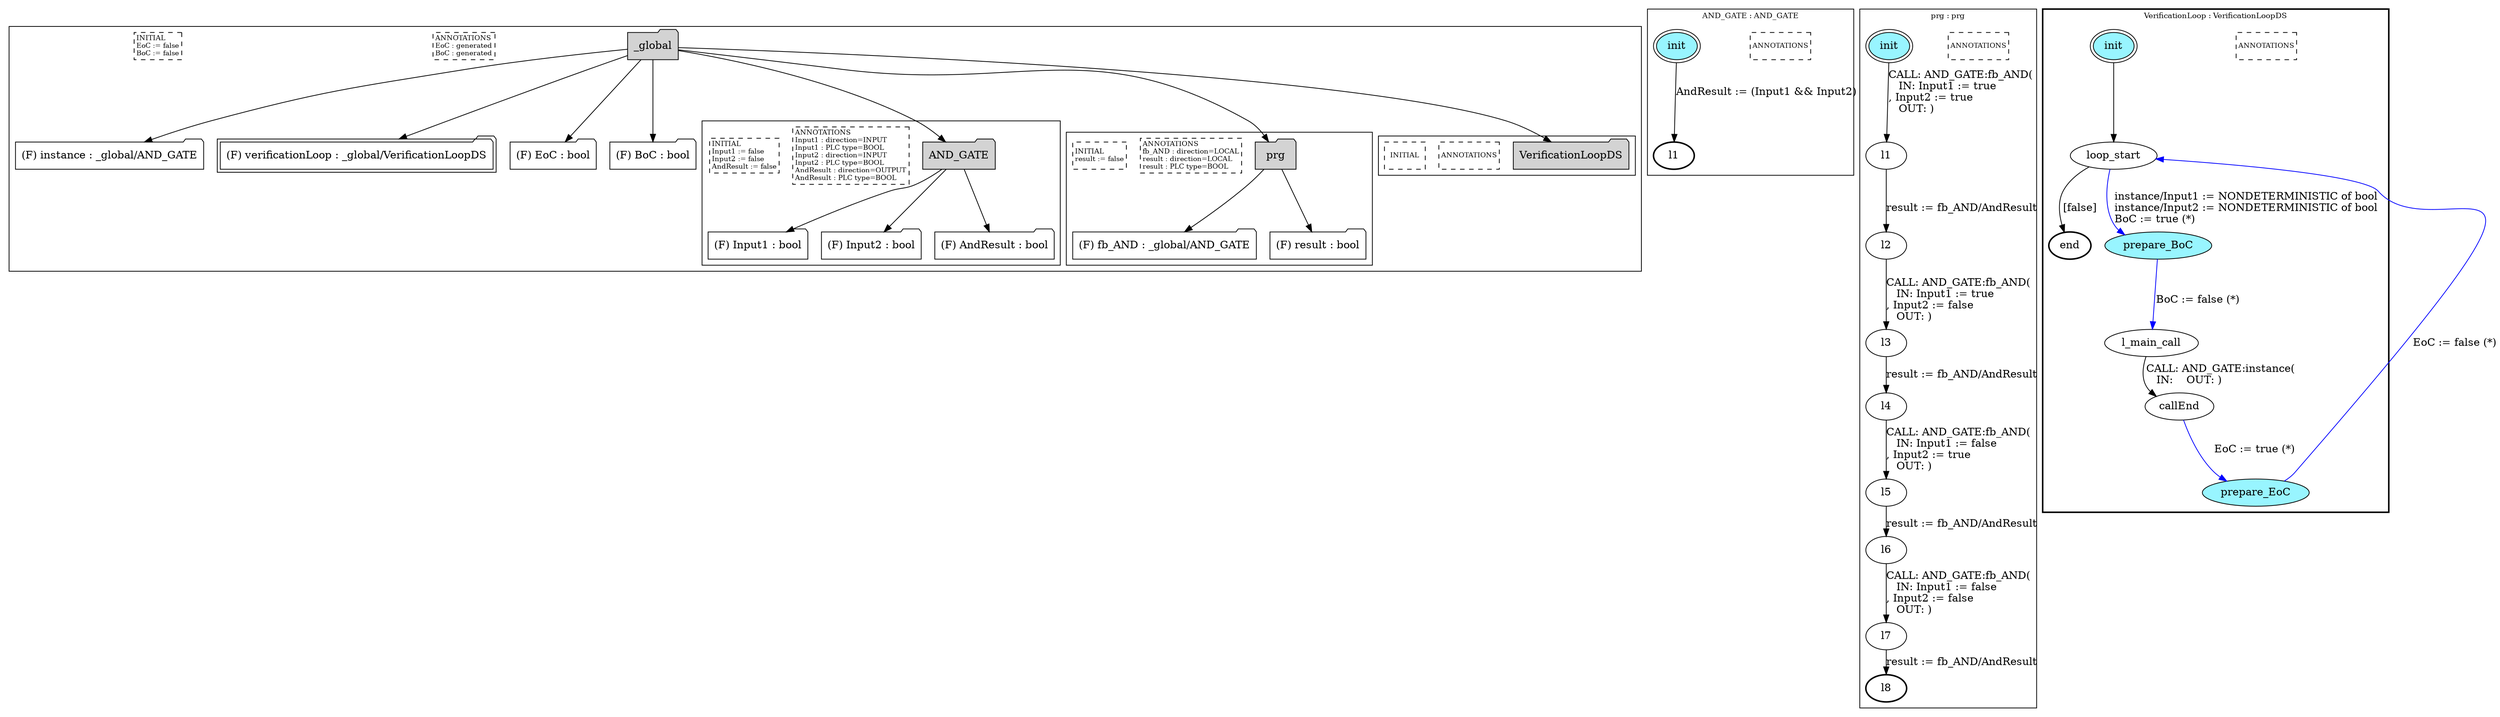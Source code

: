 digraph G {
	subgraph cluster__global1470523336 {
		node [shape="folder", style="filled"];
		//label="_global";
		_global1470523336 [label="_global"];
		_global1470523336 -> instance1374359172;
		instance1374359172 [label = "(F) instance : _global/AND_GATE", fillcolor="white" ];
		_global1470523336 -> verificationLoop1407795127;
		verificationLoop1407795127 [label = "(F) verificationLoop : _global/VerificationLoopDS", fillcolor="white" , peripheries=2];
		_global1470523336 -> EoC622955085;
		EoC622955085 [label = "(F) EoC : bool", fillcolor="white" ];
		_global1470523336 -> BoC1580727170;
		BoC1580727170 [label = "(F) BoC : bool", fillcolor="white" ];
		_global1470523336 -> AND_GATE1898763731;
		subgraph cluster_AND_GATE1898763731 {
			node [shape="folder", style="filled"];
			//label="AND_GATE";
			AND_GATE1898763731 [label="AND_GATE"];
			AND_GATE1898763731 -> Input11566578738;
			Input11566578738 [label = "(F) Input1 : bool", fillcolor="white" ];
			AND_GATE1898763731 -> Input21678516587;
			Input21678516587 [label = "(F) Input2 : bool", fillcolor="white" ];
			AND_GATE1898763731 -> AndResult1159206653;
			AndResult1159206653 [label = "(F) AndResult : bool", fillcolor="white" ];
			
			annotations_pseudonode_AND_GATE1898763731 [
				label="ANNOTATIONS\lInput1 : direction=INPUT\lInput1 : PLC type=BOOL\lInput2 : direction=INPUT\lInput2 : PLC type=BOOL\lAndResult : direction=OUTPUT\lAndResult : PLC type=BOOL\l",
				fontsize=9, margin="0.04,0.04", fillcolor="white", shape="rectangle", style="dashed"];
			initamt_pseudonode_AND_GATE1898763731 [
				label="INITIAL\lInput1 := false\lInput2 := false\lAndResult := false\l",
				fontsize=9, margin="0.04,0.04", fillcolor="lightyellow", shape="rectangle", style="dashed"];
		}
		_global1470523336 -> prg952590825;
		subgraph cluster_prg952590825 {
			node [shape="folder", style="filled"];
			//label="prg";
			prg952590825 [label="prg"];
			prg952590825 -> fb_AND171672975;
			fb_AND171672975 [label = "(F) fb_AND : _global/AND_GATE", fillcolor="white" ];
			prg952590825 -> result1924403079;
			result1924403079 [label = "(F) result : bool", fillcolor="white" ];
			
			annotations_pseudonode_prg952590825 [
				label="ANNOTATIONS\lfb_AND : direction=LOCAL\lresult : direction=LOCAL\lresult : PLC type=BOOL\l",
				fontsize=9, margin="0.04,0.04", fillcolor="white", shape="rectangle", style="dashed"];
			initamt_pseudonode_prg952590825 [
				label="INITIAL\lresult := false\l",
				fontsize=9, margin="0.04,0.04", fillcolor="lightyellow", shape="rectangle", style="dashed"];
		}
		_global1470523336 -> VerificationLoopDS1318348444;
		subgraph cluster_VerificationLoopDS1318348444 {
			node [shape="folder", style="filled"];
			//label="VerificationLoopDS";
			VerificationLoopDS1318348444 [label="VerificationLoopDS"];
			
			annotations_pseudonode_VerificationLoopDS1318348444 [
				label="ANNOTATIONS",
				fontsize=9, margin="0.04,0.04", fillcolor="white", shape="rectangle", style="dashed"];
			initamt_pseudonode_VerificationLoopDS1318348444 [
				label="INITIAL",
				fontsize=9, margin="0.04,0.04", fillcolor="lightyellow", shape="rectangle", style="dashed"];
		}
		
		annotations_pseudonode__global1470523336 [
			label="ANNOTATIONS\lEoC : generated\lBoC : generated\l",
			fontsize=9, margin="0.04,0.04", fillcolor="white", shape="rectangle", style="dashed"];
		initamt_pseudonode__global1470523336 [
			label="INITIAL\lEoC := false\lBoC := false\l",
			fontsize=9, margin="0.04,0.04", fillcolor="lightyellow", shape="rectangle", style="dashed"];
	}
	subgraph clusterAND_GATE {
		node [style="filled"];
		color="black";
		fontsize=10;
		ranksep=0.4;
		
		label="AND_GATE : AND_GATE";
		
		annotations_pseudonode_AND_GATE [
			label="ANNOTATIONS",
			fontsize=9, margin="0.04,0.04", fillcolor="white", shape="rectangle", style="dashed"];
		
		init_AND_GATE [label="init", color="black", fillcolor="cadetblue1", peripheries=2, shape="ellipse"];
		l1_AND_GATE [label="l1", color="black", fillcolor="white", style=bold, shape="ellipse"];
		init_AND_GATE -> l1_AND_GATE [color="black", label="AndResult := (Input1 && Input2)"];
	}
	subgraph clusterprg {
		node [style="filled"];
		color="black";
		fontsize=10;
		ranksep=0.4;
		
		label="prg : prg";
		
		annotations_pseudonode_prg [
			label="ANNOTATIONS",
			fontsize=9, margin="0.04,0.04", fillcolor="white", shape="rectangle", style="dashed"];
		
		init_prg [label="init", color="black", fillcolor="cadetblue1", peripheries=2, shape="ellipse"];
		l1_prg [label="l1", color="black", fillcolor="white", shape="ellipse"];
		l2_prg [label="l2", color="black", fillcolor="white", shape="ellipse"];
		l3_prg [label="l3", color="black", fillcolor="white", shape="ellipse"];
		l4_prg [label="l4", color="black", fillcolor="white", shape="ellipse"];
		l5_prg [label="l5", color="black", fillcolor="white", shape="ellipse"];
		l6_prg [label="l6", color="black", fillcolor="white", shape="ellipse"];
		l7_prg [label="l7", color="black", fillcolor="white", shape="ellipse"];
		l8_prg [label="l8", color="black", fillcolor="white", style=bold, shape="ellipse"];
		init_prg -> l1_prg [color="black", label="CALL: AND_GATE:fb_AND(\l   IN: Input1 := true\l, Input2 := true\l   OUT: )\l"];
		l1_prg -> l2_prg [color="black", label="result := fb_AND/AndResult"];
		l2_prg -> l3_prg [color="black", label="CALL: AND_GATE:fb_AND(\l   IN: Input1 := true\l, Input2 := false\l   OUT: )\l"];
		l3_prg -> l4_prg [color="black", label="result := fb_AND/AndResult"];
		l4_prg -> l5_prg [color="black", label="CALL: AND_GATE:fb_AND(\l   IN: Input1 := false\l, Input2 := true\l   OUT: )\l"];
		l5_prg -> l6_prg [color="black", label="result := fb_AND/AndResult"];
		l6_prg -> l7_prg [color="black", label="CALL: AND_GATE:fb_AND(\l   IN: Input1 := false\l, Input2 := false\l   OUT: )\l"];
		l7_prg -> l8_prg [color="black", label="result := fb_AND/AndResult"];
	}
	subgraph clusterVerificationLoop {
		node [style="filled"];
		style=bold;
		color="black";
		fontsize=10;
		ranksep=0.4;
		
		label="VerificationLoop : VerificationLoopDS";
		
		annotations_pseudonode_VerificationLoop [
			label="ANNOTATIONS",
			fontsize=9, margin="0.04,0.04", fillcolor="white", shape="rectangle", style="dashed"];
		
		init_VerificationLoop [label="init", color="black", fillcolor="cadetblue1", peripheries=2, shape="ellipse"];
		end_VerificationLoop [label="end", color="black", fillcolor="cadetblue1", style=bold, shape="ellipse"];
		loop_start_VerificationLoop [label="loop_start", color="black", fillcolor="white", shape="ellipse"];
		prepare_BoC_VerificationLoop [label="prepare_BoC", color="black", fillcolor="cadetblue1", shape="ellipse"];
		l_main_call_VerificationLoop [label="l_main_call", color="black", fillcolor="white", shape="ellipse"];
		callEnd_VerificationLoop [label="callEnd", color="black", fillcolor="white", shape="ellipse"];
		prepare_EoC_VerificationLoop [label="prepare_EoC", color="black", fillcolor="cadetblue1", shape="ellipse"];
		init_VerificationLoop -> loop_start_VerificationLoop [color="black", label=""];
		loop_start_VerificationLoop -> prepare_BoC_VerificationLoop [color="blue", label="instance/Input1 := NONDETERMINISTIC of bool\linstance/Input2 := NONDETERMINISTIC of bool\lBoC := true (*)\l"];
		prepare_BoC_VerificationLoop -> l_main_call_VerificationLoop [color="blue", label="BoC := false (*)"];
		l_main_call_VerificationLoop -> callEnd_VerificationLoop [color="black", label="CALL: AND_GATE:instance(\l   IN:    OUT: )\l"];
		callEnd_VerificationLoop -> prepare_EoC_VerificationLoop [color="blue", label="EoC := true (*)"];
		prepare_EoC_VerificationLoop -> loop_start_VerificationLoop [color="blue", label="EoC := false (*)"];
		loop_start_VerificationLoop -> end_VerificationLoop [color="black", label="[false]"];
	}
}

